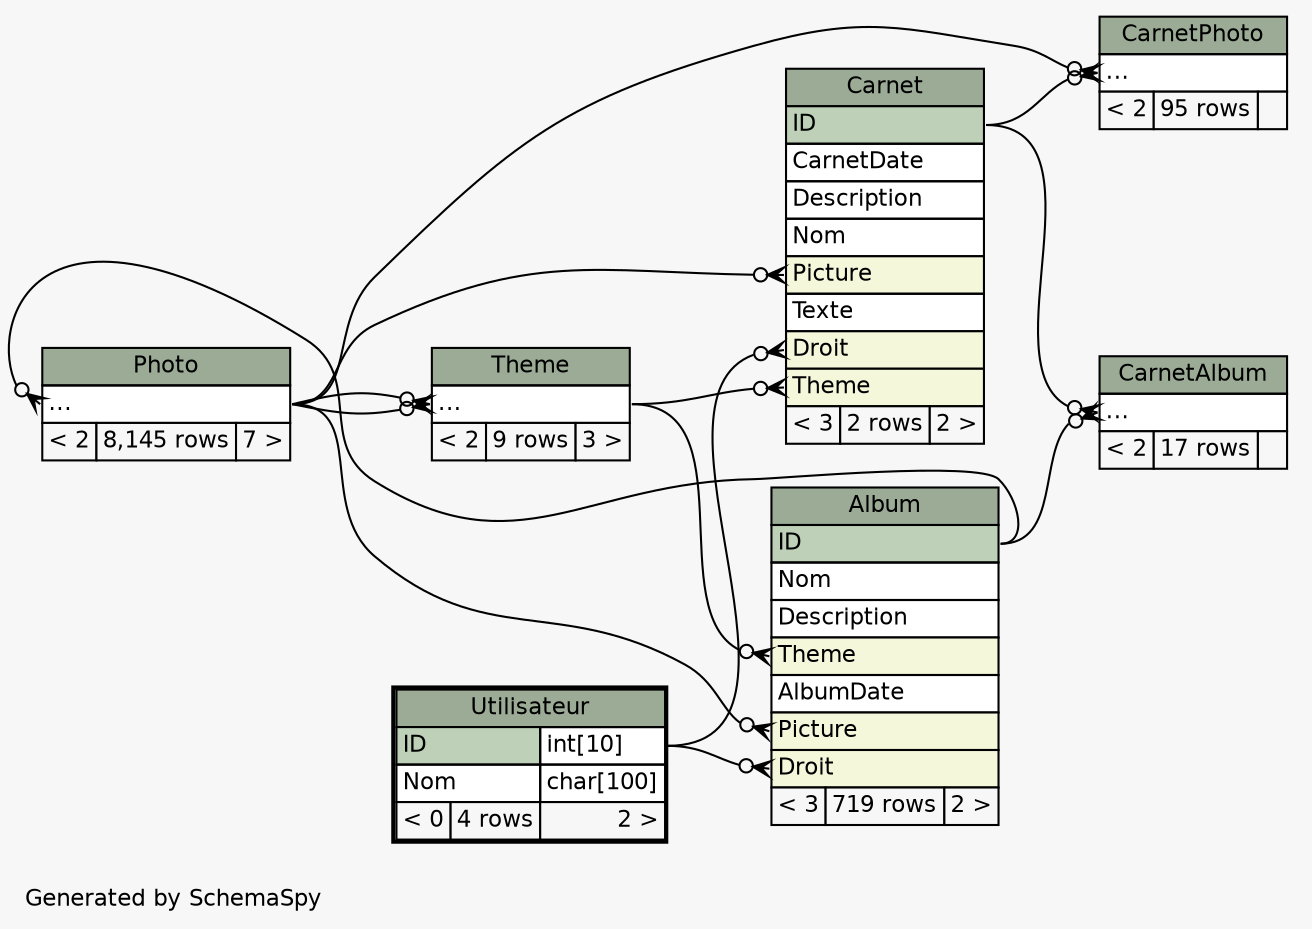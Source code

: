 // dot 2.28.0 on Linux 3.6.3-1-ARCH
// SchemaSpy rev 590
digraph "twoDegreesRelationshipsDiagram" {
  graph [
    rankdir="RL"
    bgcolor="#f7f7f7"
    label="\nGenerated by SchemaSpy"
    labeljust="l"
    nodesep="0.18"
    ranksep="0.46"
    fontname="Helvetica"
    fontsize="11"
  ];
  node [
    fontname="Helvetica"
    fontsize="11"
    shape="plaintext"
  ];
  edge [
    arrowsize="0.8"
  ];
  "Album":"Droit":w -> "Utilisateur":"ID.type":e [arrowhead=none dir=back arrowtail=crowodot];
  "Album":"Picture":w -> "Photo":"elipses":e [arrowhead=none dir=back arrowtail=crowodot];
  "Album":"Theme":w -> "Theme":"elipses":e [arrowhead=none dir=back arrowtail=crowodot];
  "Carnet":"Droit":w -> "Utilisateur":"ID.type":e [arrowhead=none dir=back arrowtail=crowodot];
  "Carnet":"Picture":w -> "Photo":"elipses":e [arrowhead=none dir=back arrowtail=crowodot];
  "Carnet":"Theme":w -> "Theme":"elipses":e [arrowhead=none dir=back arrowtail=crowodot];
  "CarnetAlbum":"elipses":w -> "Album":"ID":e [arrowhead=none dir=back arrowtail=crowodot];
  "CarnetAlbum":"elipses":w -> "Carnet":"ID":e [arrowhead=none dir=back arrowtail=crowodot];
  "CarnetPhoto":"elipses":w -> "Carnet":"ID":e [arrowhead=none dir=back arrowtail=crowodot];
  "CarnetPhoto":"elipses":w -> "Photo":"elipses":e [arrowhead=none dir=back arrowtail=crowodot];
  "Photo":"elipses":w -> "Album":"ID":e [arrowhead=none dir=back arrowtail=crowodot];
  "Theme":"elipses":w -> "Photo":"elipses":e [arrowhead=none dir=back arrowtail=crowodot];
  "Theme":"elipses":w -> "Photo":"elipses":e [arrowhead=none dir=back arrowtail=crowodot];
  "Album" [
    label=<
    <TABLE BORDER="0" CELLBORDER="1" CELLSPACING="0" BGCOLOR="#ffffff">
      <TR><TD COLSPAN="3" BGCOLOR="#9bab96" ALIGN="CENTER">Album</TD></TR>
      <TR><TD PORT="ID" COLSPAN="3" BGCOLOR="#bed1b8" ALIGN="LEFT">ID</TD></TR>
      <TR><TD PORT="Nom" COLSPAN="3" ALIGN="LEFT">Nom</TD></TR>
      <TR><TD PORT="Description" COLSPAN="3" ALIGN="LEFT">Description</TD></TR>
      <TR><TD PORT="Theme" COLSPAN="3" BGCOLOR="#f4f7da" ALIGN="LEFT">Theme</TD></TR>
      <TR><TD PORT="AlbumDate" COLSPAN="3" ALIGN="LEFT">AlbumDate</TD></TR>
      <TR><TD PORT="Picture" COLSPAN="3" BGCOLOR="#f4f7da" ALIGN="LEFT">Picture</TD></TR>
      <TR><TD PORT="Droit" COLSPAN="3" BGCOLOR="#f4f7da" ALIGN="LEFT">Droit</TD></TR>
      <TR><TD ALIGN="LEFT" BGCOLOR="#f7f7f7">&lt; 3</TD><TD ALIGN="RIGHT" BGCOLOR="#f7f7f7">719 rows</TD><TD ALIGN="RIGHT" BGCOLOR="#f7f7f7">2 &gt;</TD></TR>
    </TABLE>>
    URL="Album.html"
    tooltip="Album"
  ];
  "Carnet" [
    label=<
    <TABLE BORDER="0" CELLBORDER="1" CELLSPACING="0" BGCOLOR="#ffffff">
      <TR><TD COLSPAN="3" BGCOLOR="#9bab96" ALIGN="CENTER">Carnet</TD></TR>
      <TR><TD PORT="ID" COLSPAN="3" BGCOLOR="#bed1b8" ALIGN="LEFT">ID</TD></TR>
      <TR><TD PORT="CarnetDate" COLSPAN="3" ALIGN="LEFT">CarnetDate</TD></TR>
      <TR><TD PORT="Description" COLSPAN="3" ALIGN="LEFT">Description</TD></TR>
      <TR><TD PORT="Nom" COLSPAN="3" ALIGN="LEFT">Nom</TD></TR>
      <TR><TD PORT="Picture" COLSPAN="3" BGCOLOR="#f4f7da" ALIGN="LEFT">Picture</TD></TR>
      <TR><TD PORT="Texte" COLSPAN="3" ALIGN="LEFT">Texte</TD></TR>
      <TR><TD PORT="Droit" COLSPAN="3" BGCOLOR="#f4f7da" ALIGN="LEFT">Droit</TD></TR>
      <TR><TD PORT="Theme" COLSPAN="3" BGCOLOR="#f4f7da" ALIGN="LEFT">Theme</TD></TR>
      <TR><TD ALIGN="LEFT" BGCOLOR="#f7f7f7">&lt; 3</TD><TD ALIGN="RIGHT" BGCOLOR="#f7f7f7">2 rows</TD><TD ALIGN="RIGHT" BGCOLOR="#f7f7f7">2 &gt;</TD></TR>
    </TABLE>>
    URL="Carnet.html"
    tooltip="Carnet"
  ];
  "CarnetAlbum" [
    label=<
    <TABLE BORDER="0" CELLBORDER="1" CELLSPACING="0" BGCOLOR="#ffffff">
      <TR><TD COLSPAN="3" BGCOLOR="#9bab96" ALIGN="CENTER">CarnetAlbum</TD></TR>
      <TR><TD PORT="elipses" COLSPAN="3" ALIGN="LEFT">...</TD></TR>
      <TR><TD ALIGN="LEFT" BGCOLOR="#f7f7f7">&lt; 2</TD><TD ALIGN="RIGHT" BGCOLOR="#f7f7f7">17 rows</TD><TD ALIGN="RIGHT" BGCOLOR="#f7f7f7">  </TD></TR>
    </TABLE>>
    URL="CarnetAlbum.html"
    tooltip="CarnetAlbum"
  ];
  "CarnetPhoto" [
    label=<
    <TABLE BORDER="0" CELLBORDER="1" CELLSPACING="0" BGCOLOR="#ffffff">
      <TR><TD COLSPAN="3" BGCOLOR="#9bab96" ALIGN="CENTER">CarnetPhoto</TD></TR>
      <TR><TD PORT="elipses" COLSPAN="3" ALIGN="LEFT">...</TD></TR>
      <TR><TD ALIGN="LEFT" BGCOLOR="#f7f7f7">&lt; 2</TD><TD ALIGN="RIGHT" BGCOLOR="#f7f7f7">95 rows</TD><TD ALIGN="RIGHT" BGCOLOR="#f7f7f7">  </TD></TR>
    </TABLE>>
    URL="CarnetPhoto.html"
    tooltip="CarnetPhoto"
  ];
  "Photo" [
    label=<
    <TABLE BORDER="0" CELLBORDER="1" CELLSPACING="0" BGCOLOR="#ffffff">
      <TR><TD COLSPAN="3" BGCOLOR="#9bab96" ALIGN="CENTER">Photo</TD></TR>
      <TR><TD PORT="elipses" COLSPAN="3" ALIGN="LEFT">...</TD></TR>
      <TR><TD ALIGN="LEFT" BGCOLOR="#f7f7f7">&lt; 2</TD><TD ALIGN="RIGHT" BGCOLOR="#f7f7f7">8,145 rows</TD><TD ALIGN="RIGHT" BGCOLOR="#f7f7f7">7 &gt;</TD></TR>
    </TABLE>>
    URL="Photo.html"
    tooltip="Photo"
  ];
  "Theme" [
    label=<
    <TABLE BORDER="0" CELLBORDER="1" CELLSPACING="0" BGCOLOR="#ffffff">
      <TR><TD COLSPAN="3" BGCOLOR="#9bab96" ALIGN="CENTER">Theme</TD></TR>
      <TR><TD PORT="elipses" COLSPAN="3" ALIGN="LEFT">...</TD></TR>
      <TR><TD ALIGN="LEFT" BGCOLOR="#f7f7f7">&lt; 2</TD><TD ALIGN="RIGHT" BGCOLOR="#f7f7f7">9 rows</TD><TD ALIGN="RIGHT" BGCOLOR="#f7f7f7">3 &gt;</TD></TR>
    </TABLE>>
    URL="Theme.html"
    tooltip="Theme"
  ];
  "Utilisateur" [
    label=<
    <TABLE BORDER="2" CELLBORDER="1" CELLSPACING="0" BGCOLOR="#ffffff">
      <TR><TD COLSPAN="3" BGCOLOR="#9bab96" ALIGN="CENTER">Utilisateur</TD></TR>
      <TR><TD PORT="ID" COLSPAN="2" BGCOLOR="#bed1b8" ALIGN="LEFT">ID</TD><TD PORT="ID.type" ALIGN="LEFT">int[10]</TD></TR>
      <TR><TD PORT="Nom" COLSPAN="2" ALIGN="LEFT">Nom</TD><TD PORT="Nom.type" ALIGN="LEFT">char[100]</TD></TR>
      <TR><TD ALIGN="LEFT" BGCOLOR="#f7f7f7">&lt; 0</TD><TD ALIGN="RIGHT" BGCOLOR="#f7f7f7">4 rows</TD><TD ALIGN="RIGHT" BGCOLOR="#f7f7f7">2 &gt;</TD></TR>
    </TABLE>>
    URL="Utilisateur.html"
    tooltip="Utilisateur"
  ];
}
